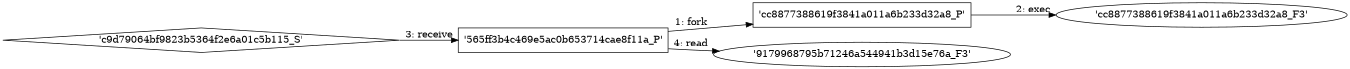digraph "D:\Learning\Paper\apt\基于CTI的攻击预警\Dataset\攻击图\ASGfromALLCTI\5 steps to enable your corporate SOC to rapidly detect and respond to IoTOT threats.dot" {
rankdir="LR"
size="9"
fixedsize="false"
splines="true"
nodesep=0.3
ranksep=0
fontsize=10
overlap="scalexy"
engine= "neato"
	"'565ff3b4c469e5ac0b653714cae8f11a_P'" [node_type=Process shape=box]
	"'cc8877388619f3841a011a6b233d32a8_P'" [node_type=Process shape=box]
	"'565ff3b4c469e5ac0b653714cae8f11a_P'" -> "'cc8877388619f3841a011a6b233d32a8_P'" [label="1: fork"]
	"'cc8877388619f3841a011a6b233d32a8_P'" [node_type=Process shape=box]
	"'cc8877388619f3841a011a6b233d32a8_F3'" [node_type=File shape=ellipse]
	"'cc8877388619f3841a011a6b233d32a8_P'" -> "'cc8877388619f3841a011a6b233d32a8_F3'" [label="2: exec"]
	"'565ff3b4c469e5ac0b653714cae8f11a_P'" [node_type=Process shape=box]
	"'c9d79064bf9823b5364f2e6a01c5b115_S'" [node_type=Socket shape=diamond]
	"'c9d79064bf9823b5364f2e6a01c5b115_S'" -> "'565ff3b4c469e5ac0b653714cae8f11a_P'" [label="3: receive"]
	"'9179968795b71246a544941b3d15e76a_F3'" [node_type=file shape=ellipse]
	"'565ff3b4c469e5ac0b653714cae8f11a_P'" [node_type=Process shape=box]
	"'565ff3b4c469e5ac0b653714cae8f11a_P'" -> "'9179968795b71246a544941b3d15e76a_F3'" [label="4: read"]
}
